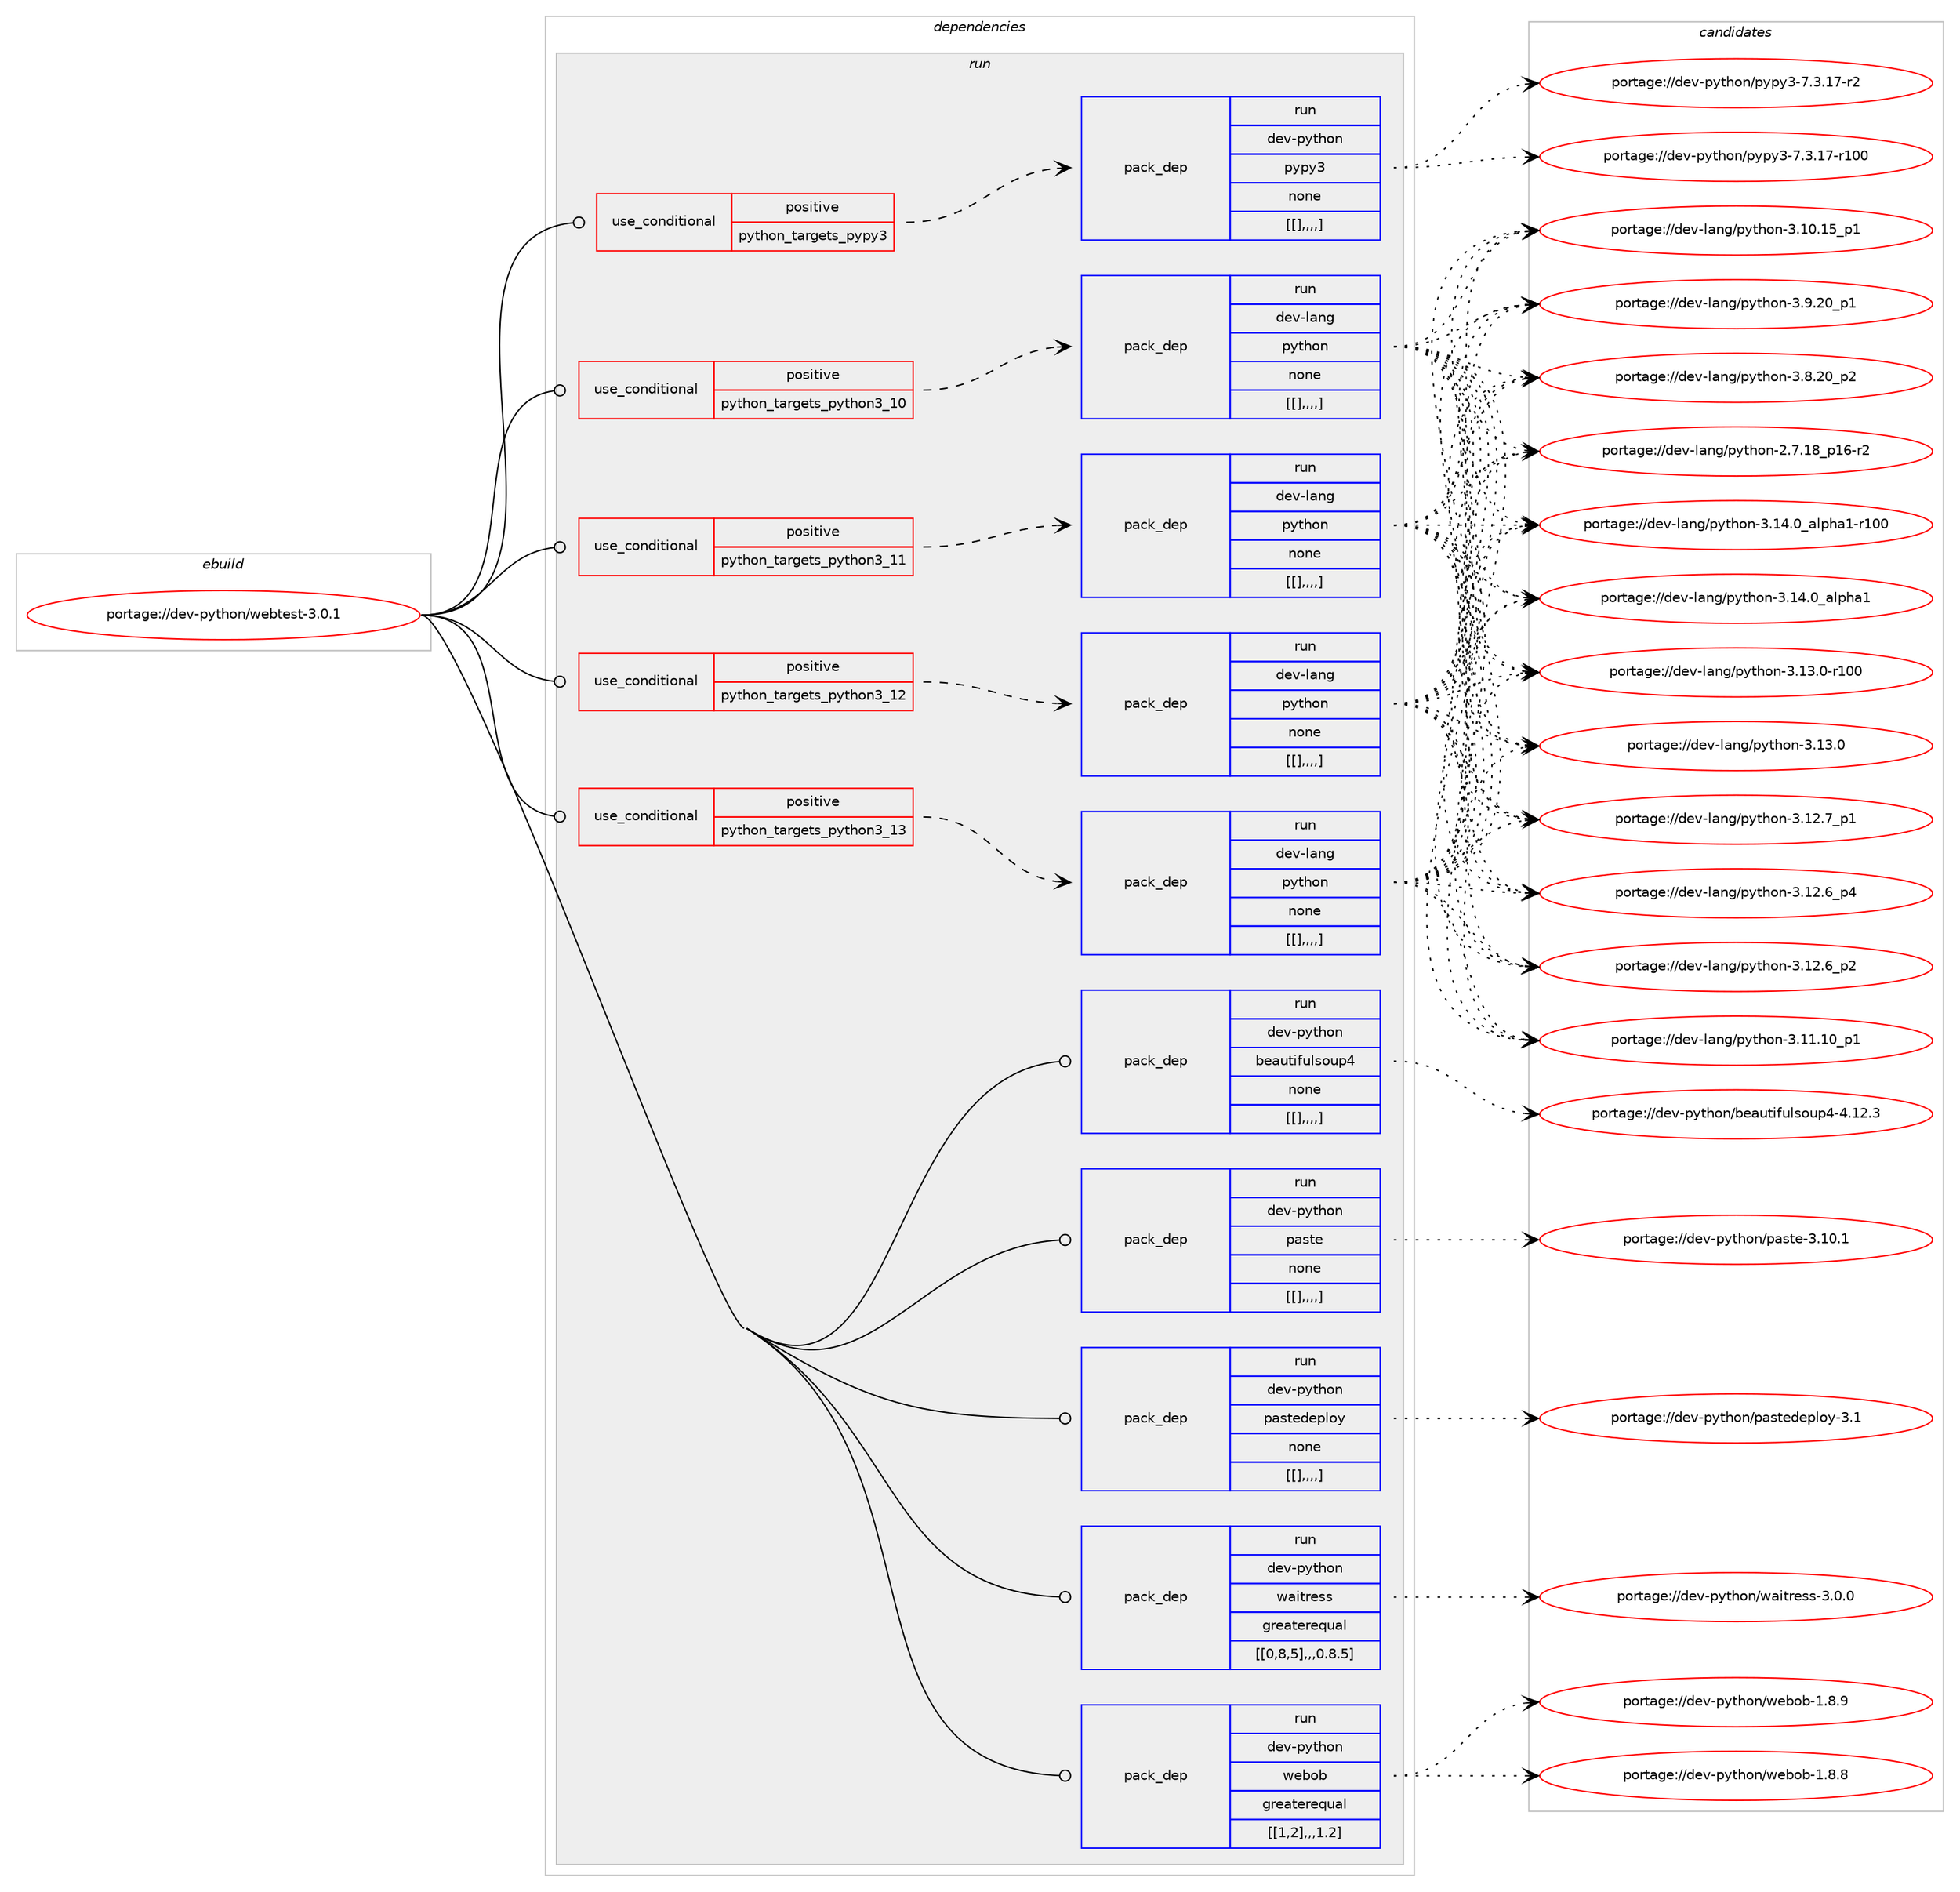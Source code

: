 digraph prolog {

# *************
# Graph options
# *************

newrank=true;
concentrate=true;
compound=true;
graph [rankdir=LR,fontname=Helvetica,fontsize=10,ranksep=1.5];#, ranksep=2.5, nodesep=0.2];
edge  [arrowhead=vee];
node  [fontname=Helvetica,fontsize=10];

# **********
# The ebuild
# **********

subgraph cluster_leftcol {
color=gray;
label=<<i>ebuild</i>>;
id [label="portage://dev-python/webtest-3.0.1", color=red, width=4, href="../dev-python/webtest-3.0.1.svg"];
}

# ****************
# The dependencies
# ****************

subgraph cluster_midcol {
color=gray;
label=<<i>dependencies</i>>;
subgraph cluster_compile {
fillcolor="#eeeeee";
style=filled;
label=<<i>compile</i>>;
}
subgraph cluster_compileandrun {
fillcolor="#eeeeee";
style=filled;
label=<<i>compile and run</i>>;
}
subgraph cluster_run {
fillcolor="#eeeeee";
style=filled;
label=<<i>run</i>>;
subgraph cond44179 {
dependency174895 [label=<<TABLE BORDER="0" CELLBORDER="1" CELLSPACING="0" CELLPADDING="4"><TR><TD ROWSPAN="3" CELLPADDING="10">use_conditional</TD></TR><TR><TD>positive</TD></TR><TR><TD>python_targets_pypy3</TD></TR></TABLE>>, shape=none, color=red];
subgraph pack129379 {
dependency174911 [label=<<TABLE BORDER="0" CELLBORDER="1" CELLSPACING="0" CELLPADDING="4" WIDTH="220"><TR><TD ROWSPAN="6" CELLPADDING="30">pack_dep</TD></TR><TR><TD WIDTH="110">run</TD></TR><TR><TD>dev-python</TD></TR><TR><TD>pypy3</TD></TR><TR><TD>none</TD></TR><TR><TD>[[],,,,]</TD></TR></TABLE>>, shape=none, color=blue];
}
dependency174895:e -> dependency174911:w [weight=20,style="dashed",arrowhead="vee"];
}
id:e -> dependency174895:w [weight=20,style="solid",arrowhead="odot"];
subgraph cond44204 {
dependency174949 [label=<<TABLE BORDER="0" CELLBORDER="1" CELLSPACING="0" CELLPADDING="4"><TR><TD ROWSPAN="3" CELLPADDING="10">use_conditional</TD></TR><TR><TD>positive</TD></TR><TR><TD>python_targets_python3_10</TD></TR></TABLE>>, shape=none, color=red];
subgraph pack129401 {
dependency174980 [label=<<TABLE BORDER="0" CELLBORDER="1" CELLSPACING="0" CELLPADDING="4" WIDTH="220"><TR><TD ROWSPAN="6" CELLPADDING="30">pack_dep</TD></TR><TR><TD WIDTH="110">run</TD></TR><TR><TD>dev-lang</TD></TR><TR><TD>python</TD></TR><TR><TD>none</TD></TR><TR><TD>[[],,,,]</TD></TR></TABLE>>, shape=none, color=blue];
}
dependency174949:e -> dependency174980:w [weight=20,style="dashed",arrowhead="vee"];
}
id:e -> dependency174949:w [weight=20,style="solid",arrowhead="odot"];
subgraph cond44224 {
dependency175019 [label=<<TABLE BORDER="0" CELLBORDER="1" CELLSPACING="0" CELLPADDING="4"><TR><TD ROWSPAN="3" CELLPADDING="10">use_conditional</TD></TR><TR><TD>positive</TD></TR><TR><TD>python_targets_python3_11</TD></TR></TABLE>>, shape=none, color=red];
subgraph pack129458 {
dependency175079 [label=<<TABLE BORDER="0" CELLBORDER="1" CELLSPACING="0" CELLPADDING="4" WIDTH="220"><TR><TD ROWSPAN="6" CELLPADDING="30">pack_dep</TD></TR><TR><TD WIDTH="110">run</TD></TR><TR><TD>dev-lang</TD></TR><TR><TD>python</TD></TR><TR><TD>none</TD></TR><TR><TD>[[],,,,]</TD></TR></TABLE>>, shape=none, color=blue];
}
dependency175019:e -> dependency175079:w [weight=20,style="dashed",arrowhead="vee"];
}
id:e -> dependency175019:w [weight=20,style="solid",arrowhead="odot"];
subgraph cond44272 {
dependency175110 [label=<<TABLE BORDER="0" CELLBORDER="1" CELLSPACING="0" CELLPADDING="4"><TR><TD ROWSPAN="3" CELLPADDING="10">use_conditional</TD></TR><TR><TD>positive</TD></TR><TR><TD>python_targets_python3_12</TD></TR></TABLE>>, shape=none, color=red];
subgraph pack129508 {
dependency175165 [label=<<TABLE BORDER="0" CELLBORDER="1" CELLSPACING="0" CELLPADDING="4" WIDTH="220"><TR><TD ROWSPAN="6" CELLPADDING="30">pack_dep</TD></TR><TR><TD WIDTH="110">run</TD></TR><TR><TD>dev-lang</TD></TR><TR><TD>python</TD></TR><TR><TD>none</TD></TR><TR><TD>[[],,,,]</TD></TR></TABLE>>, shape=none, color=blue];
}
dependency175110:e -> dependency175165:w [weight=20,style="dashed",arrowhead="vee"];
}
id:e -> dependency175110:w [weight=20,style="solid",arrowhead="odot"];
subgraph cond44303 {
dependency175169 [label=<<TABLE BORDER="0" CELLBORDER="1" CELLSPACING="0" CELLPADDING="4"><TR><TD ROWSPAN="3" CELLPADDING="10">use_conditional</TD></TR><TR><TD>positive</TD></TR><TR><TD>python_targets_python3_13</TD></TR></TABLE>>, shape=none, color=red];
subgraph pack129523 {
dependency175179 [label=<<TABLE BORDER="0" CELLBORDER="1" CELLSPACING="0" CELLPADDING="4" WIDTH="220"><TR><TD ROWSPAN="6" CELLPADDING="30">pack_dep</TD></TR><TR><TD WIDTH="110">run</TD></TR><TR><TD>dev-lang</TD></TR><TR><TD>python</TD></TR><TR><TD>none</TD></TR><TR><TD>[[],,,,]</TD></TR></TABLE>>, shape=none, color=blue];
}
dependency175169:e -> dependency175179:w [weight=20,style="dashed",arrowhead="vee"];
}
id:e -> dependency175169:w [weight=20,style="solid",arrowhead="odot"];
subgraph pack129529 {
dependency175187 [label=<<TABLE BORDER="0" CELLBORDER="1" CELLSPACING="0" CELLPADDING="4" WIDTH="220"><TR><TD ROWSPAN="6" CELLPADDING="30">pack_dep</TD></TR><TR><TD WIDTH="110">run</TD></TR><TR><TD>dev-python</TD></TR><TR><TD>beautifulsoup4</TD></TR><TR><TD>none</TD></TR><TR><TD>[[],,,,]</TD></TR></TABLE>>, shape=none, color=blue];
}
id:e -> dependency175187:w [weight=20,style="solid",arrowhead="odot"];
subgraph pack129551 {
dependency175219 [label=<<TABLE BORDER="0" CELLBORDER="1" CELLSPACING="0" CELLPADDING="4" WIDTH="220"><TR><TD ROWSPAN="6" CELLPADDING="30">pack_dep</TD></TR><TR><TD WIDTH="110">run</TD></TR><TR><TD>dev-python</TD></TR><TR><TD>paste</TD></TR><TR><TD>none</TD></TR><TR><TD>[[],,,,]</TD></TR></TABLE>>, shape=none, color=blue];
}
id:e -> dependency175219:w [weight=20,style="solid",arrowhead="odot"];
subgraph pack129552 {
dependency175245 [label=<<TABLE BORDER="0" CELLBORDER="1" CELLSPACING="0" CELLPADDING="4" WIDTH="220"><TR><TD ROWSPAN="6" CELLPADDING="30">pack_dep</TD></TR><TR><TD WIDTH="110">run</TD></TR><TR><TD>dev-python</TD></TR><TR><TD>pastedeploy</TD></TR><TR><TD>none</TD></TR><TR><TD>[[],,,,]</TD></TR></TABLE>>, shape=none, color=blue];
}
id:e -> dependency175245:w [weight=20,style="solid",arrowhead="odot"];
subgraph pack129566 {
dependency175289 [label=<<TABLE BORDER="0" CELLBORDER="1" CELLSPACING="0" CELLPADDING="4" WIDTH="220"><TR><TD ROWSPAN="6" CELLPADDING="30">pack_dep</TD></TR><TR><TD WIDTH="110">run</TD></TR><TR><TD>dev-python</TD></TR><TR><TD>waitress</TD></TR><TR><TD>greaterequal</TD></TR><TR><TD>[[0,8,5],,,0.8.5]</TD></TR></TABLE>>, shape=none, color=blue];
}
id:e -> dependency175289:w [weight=20,style="solid",arrowhead="odot"];
subgraph pack129592 {
dependency175294 [label=<<TABLE BORDER="0" CELLBORDER="1" CELLSPACING="0" CELLPADDING="4" WIDTH="220"><TR><TD ROWSPAN="6" CELLPADDING="30">pack_dep</TD></TR><TR><TD WIDTH="110">run</TD></TR><TR><TD>dev-python</TD></TR><TR><TD>webob</TD></TR><TR><TD>greaterequal</TD></TR><TR><TD>[[1,2],,,1.2]</TD></TR></TABLE>>, shape=none, color=blue];
}
id:e -> dependency175294:w [weight=20,style="solid",arrowhead="odot"];
}
}

# **************
# The candidates
# **************

subgraph cluster_choices {
rank=same;
color=gray;
label=<<i>candidates</i>>;

subgraph choice129428 {
color=black;
nodesep=1;
choice100101118451121211161041111104711212111212151455546514649554511450 [label="portage://dev-python/pypy3-7.3.17-r2", color=red, width=4,href="../dev-python/pypy3-7.3.17-r2.svg"];
choice1001011184511212111610411111047112121112121514555465146495545114494848 [label="portage://dev-python/pypy3-7.3.17-r100", color=red, width=4,href="../dev-python/pypy3-7.3.17-r100.svg"];
dependency174911:e -> choice100101118451121211161041111104711212111212151455546514649554511450:w [style=dotted,weight="100"];
dependency174911:e -> choice1001011184511212111610411111047112121112121514555465146495545114494848:w [style=dotted,weight="100"];
}
subgraph choice129431 {
color=black;
nodesep=1;
choice100101118451089711010347112121116104111110455146495246489597108112104974945114494848 [label="portage://dev-lang/python-3.14.0_alpha1-r100", color=red, width=4,href="../dev-lang/python-3.14.0_alpha1-r100.svg"];
choice1001011184510897110103471121211161041111104551464952464895971081121049749 [label="portage://dev-lang/python-3.14.0_alpha1", color=red, width=4,href="../dev-lang/python-3.14.0_alpha1.svg"];
choice1001011184510897110103471121211161041111104551464951464845114494848 [label="portage://dev-lang/python-3.13.0-r100", color=red, width=4,href="../dev-lang/python-3.13.0-r100.svg"];
choice10010111845108971101034711212111610411111045514649514648 [label="portage://dev-lang/python-3.13.0", color=red, width=4,href="../dev-lang/python-3.13.0.svg"];
choice100101118451089711010347112121116104111110455146495046559511249 [label="portage://dev-lang/python-3.12.7_p1", color=red, width=4,href="../dev-lang/python-3.12.7_p1.svg"];
choice100101118451089711010347112121116104111110455146495046549511252 [label="portage://dev-lang/python-3.12.6_p4", color=red, width=4,href="../dev-lang/python-3.12.6_p4.svg"];
choice100101118451089711010347112121116104111110455146495046549511250 [label="portage://dev-lang/python-3.12.6_p2", color=red, width=4,href="../dev-lang/python-3.12.6_p2.svg"];
choice10010111845108971101034711212111610411111045514649494649489511249 [label="portage://dev-lang/python-3.11.10_p1", color=red, width=4,href="../dev-lang/python-3.11.10_p1.svg"];
choice10010111845108971101034711212111610411111045514649484649539511249 [label="portage://dev-lang/python-3.10.15_p1", color=red, width=4,href="../dev-lang/python-3.10.15_p1.svg"];
choice100101118451089711010347112121116104111110455146574650489511249 [label="portage://dev-lang/python-3.9.20_p1", color=red, width=4,href="../dev-lang/python-3.9.20_p1.svg"];
choice100101118451089711010347112121116104111110455146564650489511250 [label="portage://dev-lang/python-3.8.20_p2", color=red, width=4,href="../dev-lang/python-3.8.20_p2.svg"];
choice100101118451089711010347112121116104111110455046554649569511249544511450 [label="portage://dev-lang/python-2.7.18_p16-r2", color=red, width=4,href="../dev-lang/python-2.7.18_p16-r2.svg"];
dependency174980:e -> choice100101118451089711010347112121116104111110455146495246489597108112104974945114494848:w [style=dotted,weight="100"];
dependency174980:e -> choice1001011184510897110103471121211161041111104551464952464895971081121049749:w [style=dotted,weight="100"];
dependency174980:e -> choice1001011184510897110103471121211161041111104551464951464845114494848:w [style=dotted,weight="100"];
dependency174980:e -> choice10010111845108971101034711212111610411111045514649514648:w [style=dotted,weight="100"];
dependency174980:e -> choice100101118451089711010347112121116104111110455146495046559511249:w [style=dotted,weight="100"];
dependency174980:e -> choice100101118451089711010347112121116104111110455146495046549511252:w [style=dotted,weight="100"];
dependency174980:e -> choice100101118451089711010347112121116104111110455146495046549511250:w [style=dotted,weight="100"];
dependency174980:e -> choice10010111845108971101034711212111610411111045514649494649489511249:w [style=dotted,weight="100"];
dependency174980:e -> choice10010111845108971101034711212111610411111045514649484649539511249:w [style=dotted,weight="100"];
dependency174980:e -> choice100101118451089711010347112121116104111110455146574650489511249:w [style=dotted,weight="100"];
dependency174980:e -> choice100101118451089711010347112121116104111110455146564650489511250:w [style=dotted,weight="100"];
dependency174980:e -> choice100101118451089711010347112121116104111110455046554649569511249544511450:w [style=dotted,weight="100"];
}
subgraph choice129439 {
color=black;
nodesep=1;
choice100101118451089711010347112121116104111110455146495246489597108112104974945114494848 [label="portage://dev-lang/python-3.14.0_alpha1-r100", color=red, width=4,href="../dev-lang/python-3.14.0_alpha1-r100.svg"];
choice1001011184510897110103471121211161041111104551464952464895971081121049749 [label="portage://dev-lang/python-3.14.0_alpha1", color=red, width=4,href="../dev-lang/python-3.14.0_alpha1.svg"];
choice1001011184510897110103471121211161041111104551464951464845114494848 [label="portage://dev-lang/python-3.13.0-r100", color=red, width=4,href="../dev-lang/python-3.13.0-r100.svg"];
choice10010111845108971101034711212111610411111045514649514648 [label="portage://dev-lang/python-3.13.0", color=red, width=4,href="../dev-lang/python-3.13.0.svg"];
choice100101118451089711010347112121116104111110455146495046559511249 [label="portage://dev-lang/python-3.12.7_p1", color=red, width=4,href="../dev-lang/python-3.12.7_p1.svg"];
choice100101118451089711010347112121116104111110455146495046549511252 [label="portage://dev-lang/python-3.12.6_p4", color=red, width=4,href="../dev-lang/python-3.12.6_p4.svg"];
choice100101118451089711010347112121116104111110455146495046549511250 [label="portage://dev-lang/python-3.12.6_p2", color=red, width=4,href="../dev-lang/python-3.12.6_p2.svg"];
choice10010111845108971101034711212111610411111045514649494649489511249 [label="portage://dev-lang/python-3.11.10_p1", color=red, width=4,href="../dev-lang/python-3.11.10_p1.svg"];
choice10010111845108971101034711212111610411111045514649484649539511249 [label="portage://dev-lang/python-3.10.15_p1", color=red, width=4,href="../dev-lang/python-3.10.15_p1.svg"];
choice100101118451089711010347112121116104111110455146574650489511249 [label="portage://dev-lang/python-3.9.20_p1", color=red, width=4,href="../dev-lang/python-3.9.20_p1.svg"];
choice100101118451089711010347112121116104111110455146564650489511250 [label="portage://dev-lang/python-3.8.20_p2", color=red, width=4,href="../dev-lang/python-3.8.20_p2.svg"];
choice100101118451089711010347112121116104111110455046554649569511249544511450 [label="portage://dev-lang/python-2.7.18_p16-r2", color=red, width=4,href="../dev-lang/python-2.7.18_p16-r2.svg"];
dependency175079:e -> choice100101118451089711010347112121116104111110455146495246489597108112104974945114494848:w [style=dotted,weight="100"];
dependency175079:e -> choice1001011184510897110103471121211161041111104551464952464895971081121049749:w [style=dotted,weight="100"];
dependency175079:e -> choice1001011184510897110103471121211161041111104551464951464845114494848:w [style=dotted,weight="100"];
dependency175079:e -> choice10010111845108971101034711212111610411111045514649514648:w [style=dotted,weight="100"];
dependency175079:e -> choice100101118451089711010347112121116104111110455146495046559511249:w [style=dotted,weight="100"];
dependency175079:e -> choice100101118451089711010347112121116104111110455146495046549511252:w [style=dotted,weight="100"];
dependency175079:e -> choice100101118451089711010347112121116104111110455146495046549511250:w [style=dotted,weight="100"];
dependency175079:e -> choice10010111845108971101034711212111610411111045514649494649489511249:w [style=dotted,weight="100"];
dependency175079:e -> choice10010111845108971101034711212111610411111045514649484649539511249:w [style=dotted,weight="100"];
dependency175079:e -> choice100101118451089711010347112121116104111110455146574650489511249:w [style=dotted,weight="100"];
dependency175079:e -> choice100101118451089711010347112121116104111110455146564650489511250:w [style=dotted,weight="100"];
dependency175079:e -> choice100101118451089711010347112121116104111110455046554649569511249544511450:w [style=dotted,weight="100"];
}
subgraph choice129450 {
color=black;
nodesep=1;
choice100101118451089711010347112121116104111110455146495246489597108112104974945114494848 [label="portage://dev-lang/python-3.14.0_alpha1-r100", color=red, width=4,href="../dev-lang/python-3.14.0_alpha1-r100.svg"];
choice1001011184510897110103471121211161041111104551464952464895971081121049749 [label="portage://dev-lang/python-3.14.0_alpha1", color=red, width=4,href="../dev-lang/python-3.14.0_alpha1.svg"];
choice1001011184510897110103471121211161041111104551464951464845114494848 [label="portage://dev-lang/python-3.13.0-r100", color=red, width=4,href="../dev-lang/python-3.13.0-r100.svg"];
choice10010111845108971101034711212111610411111045514649514648 [label="portage://dev-lang/python-3.13.0", color=red, width=4,href="../dev-lang/python-3.13.0.svg"];
choice100101118451089711010347112121116104111110455146495046559511249 [label="portage://dev-lang/python-3.12.7_p1", color=red, width=4,href="../dev-lang/python-3.12.7_p1.svg"];
choice100101118451089711010347112121116104111110455146495046549511252 [label="portage://dev-lang/python-3.12.6_p4", color=red, width=4,href="../dev-lang/python-3.12.6_p4.svg"];
choice100101118451089711010347112121116104111110455146495046549511250 [label="portage://dev-lang/python-3.12.6_p2", color=red, width=4,href="../dev-lang/python-3.12.6_p2.svg"];
choice10010111845108971101034711212111610411111045514649494649489511249 [label="portage://dev-lang/python-3.11.10_p1", color=red, width=4,href="../dev-lang/python-3.11.10_p1.svg"];
choice10010111845108971101034711212111610411111045514649484649539511249 [label="portage://dev-lang/python-3.10.15_p1", color=red, width=4,href="../dev-lang/python-3.10.15_p1.svg"];
choice100101118451089711010347112121116104111110455146574650489511249 [label="portage://dev-lang/python-3.9.20_p1", color=red, width=4,href="../dev-lang/python-3.9.20_p1.svg"];
choice100101118451089711010347112121116104111110455146564650489511250 [label="portage://dev-lang/python-3.8.20_p2", color=red, width=4,href="../dev-lang/python-3.8.20_p2.svg"];
choice100101118451089711010347112121116104111110455046554649569511249544511450 [label="portage://dev-lang/python-2.7.18_p16-r2", color=red, width=4,href="../dev-lang/python-2.7.18_p16-r2.svg"];
dependency175165:e -> choice100101118451089711010347112121116104111110455146495246489597108112104974945114494848:w [style=dotted,weight="100"];
dependency175165:e -> choice1001011184510897110103471121211161041111104551464952464895971081121049749:w [style=dotted,weight="100"];
dependency175165:e -> choice1001011184510897110103471121211161041111104551464951464845114494848:w [style=dotted,weight="100"];
dependency175165:e -> choice10010111845108971101034711212111610411111045514649514648:w [style=dotted,weight="100"];
dependency175165:e -> choice100101118451089711010347112121116104111110455146495046559511249:w [style=dotted,weight="100"];
dependency175165:e -> choice100101118451089711010347112121116104111110455146495046549511252:w [style=dotted,weight="100"];
dependency175165:e -> choice100101118451089711010347112121116104111110455146495046549511250:w [style=dotted,weight="100"];
dependency175165:e -> choice10010111845108971101034711212111610411111045514649494649489511249:w [style=dotted,weight="100"];
dependency175165:e -> choice10010111845108971101034711212111610411111045514649484649539511249:w [style=dotted,weight="100"];
dependency175165:e -> choice100101118451089711010347112121116104111110455146574650489511249:w [style=dotted,weight="100"];
dependency175165:e -> choice100101118451089711010347112121116104111110455146564650489511250:w [style=dotted,weight="100"];
dependency175165:e -> choice100101118451089711010347112121116104111110455046554649569511249544511450:w [style=dotted,weight="100"];
}
subgraph choice129452 {
color=black;
nodesep=1;
choice100101118451089711010347112121116104111110455146495246489597108112104974945114494848 [label="portage://dev-lang/python-3.14.0_alpha1-r100", color=red, width=4,href="../dev-lang/python-3.14.0_alpha1-r100.svg"];
choice1001011184510897110103471121211161041111104551464952464895971081121049749 [label="portage://dev-lang/python-3.14.0_alpha1", color=red, width=4,href="../dev-lang/python-3.14.0_alpha1.svg"];
choice1001011184510897110103471121211161041111104551464951464845114494848 [label="portage://dev-lang/python-3.13.0-r100", color=red, width=4,href="../dev-lang/python-3.13.0-r100.svg"];
choice10010111845108971101034711212111610411111045514649514648 [label="portage://dev-lang/python-3.13.0", color=red, width=4,href="../dev-lang/python-3.13.0.svg"];
choice100101118451089711010347112121116104111110455146495046559511249 [label="portage://dev-lang/python-3.12.7_p1", color=red, width=4,href="../dev-lang/python-3.12.7_p1.svg"];
choice100101118451089711010347112121116104111110455146495046549511252 [label="portage://dev-lang/python-3.12.6_p4", color=red, width=4,href="../dev-lang/python-3.12.6_p4.svg"];
choice100101118451089711010347112121116104111110455146495046549511250 [label="portage://dev-lang/python-3.12.6_p2", color=red, width=4,href="../dev-lang/python-3.12.6_p2.svg"];
choice10010111845108971101034711212111610411111045514649494649489511249 [label="portage://dev-lang/python-3.11.10_p1", color=red, width=4,href="../dev-lang/python-3.11.10_p1.svg"];
choice10010111845108971101034711212111610411111045514649484649539511249 [label="portage://dev-lang/python-3.10.15_p1", color=red, width=4,href="../dev-lang/python-3.10.15_p1.svg"];
choice100101118451089711010347112121116104111110455146574650489511249 [label="portage://dev-lang/python-3.9.20_p1", color=red, width=4,href="../dev-lang/python-3.9.20_p1.svg"];
choice100101118451089711010347112121116104111110455146564650489511250 [label="portage://dev-lang/python-3.8.20_p2", color=red, width=4,href="../dev-lang/python-3.8.20_p2.svg"];
choice100101118451089711010347112121116104111110455046554649569511249544511450 [label="portage://dev-lang/python-2.7.18_p16-r2", color=red, width=4,href="../dev-lang/python-2.7.18_p16-r2.svg"];
dependency175179:e -> choice100101118451089711010347112121116104111110455146495246489597108112104974945114494848:w [style=dotted,weight="100"];
dependency175179:e -> choice1001011184510897110103471121211161041111104551464952464895971081121049749:w [style=dotted,weight="100"];
dependency175179:e -> choice1001011184510897110103471121211161041111104551464951464845114494848:w [style=dotted,weight="100"];
dependency175179:e -> choice10010111845108971101034711212111610411111045514649514648:w [style=dotted,weight="100"];
dependency175179:e -> choice100101118451089711010347112121116104111110455146495046559511249:w [style=dotted,weight="100"];
dependency175179:e -> choice100101118451089711010347112121116104111110455146495046549511252:w [style=dotted,weight="100"];
dependency175179:e -> choice100101118451089711010347112121116104111110455146495046549511250:w [style=dotted,weight="100"];
dependency175179:e -> choice10010111845108971101034711212111610411111045514649494649489511249:w [style=dotted,weight="100"];
dependency175179:e -> choice10010111845108971101034711212111610411111045514649484649539511249:w [style=dotted,weight="100"];
dependency175179:e -> choice100101118451089711010347112121116104111110455146574650489511249:w [style=dotted,weight="100"];
dependency175179:e -> choice100101118451089711010347112121116104111110455146564650489511250:w [style=dotted,weight="100"];
dependency175179:e -> choice100101118451089711010347112121116104111110455046554649569511249544511450:w [style=dotted,weight="100"];
}
subgraph choice129458 {
color=black;
nodesep=1;
choice100101118451121211161041111104798101971171161051021171081151111171125245524649504651 [label="portage://dev-python/beautifulsoup4-4.12.3", color=red, width=4,href="../dev-python/beautifulsoup4-4.12.3.svg"];
dependency175187:e -> choice100101118451121211161041111104798101971171161051021171081151111171125245524649504651:w [style=dotted,weight="100"];
}
subgraph choice129462 {
color=black;
nodesep=1;
choice10010111845112121116104111110471129711511610145514649484649 [label="portage://dev-python/paste-3.10.1", color=red, width=4,href="../dev-python/paste-3.10.1.svg"];
dependency175219:e -> choice10010111845112121116104111110471129711511610145514649484649:w [style=dotted,weight="100"];
}
subgraph choice129468 {
color=black;
nodesep=1;
choice10010111845112121116104111110471129711511610110010111210811112145514649 [label="portage://dev-python/pastedeploy-3.1", color=red, width=4,href="../dev-python/pastedeploy-3.1.svg"];
dependency175245:e -> choice10010111845112121116104111110471129711511610110010111210811112145514649:w [style=dotted,weight="100"];
}
subgraph choice129471 {
color=black;
nodesep=1;
choice100101118451121211161041111104711997105116114101115115455146484648 [label="portage://dev-python/waitress-3.0.0", color=red, width=4,href="../dev-python/waitress-3.0.0.svg"];
dependency175289:e -> choice100101118451121211161041111104711997105116114101115115455146484648:w [style=dotted,weight="100"];
}
subgraph choice129490 {
color=black;
nodesep=1;
choice10010111845112121116104111110471191019811198454946564657 [label="portage://dev-python/webob-1.8.9", color=red, width=4,href="../dev-python/webob-1.8.9.svg"];
choice10010111845112121116104111110471191019811198454946564656 [label="portage://dev-python/webob-1.8.8", color=red, width=4,href="../dev-python/webob-1.8.8.svg"];
dependency175294:e -> choice10010111845112121116104111110471191019811198454946564657:w [style=dotted,weight="100"];
dependency175294:e -> choice10010111845112121116104111110471191019811198454946564656:w [style=dotted,weight="100"];
}
}

}
